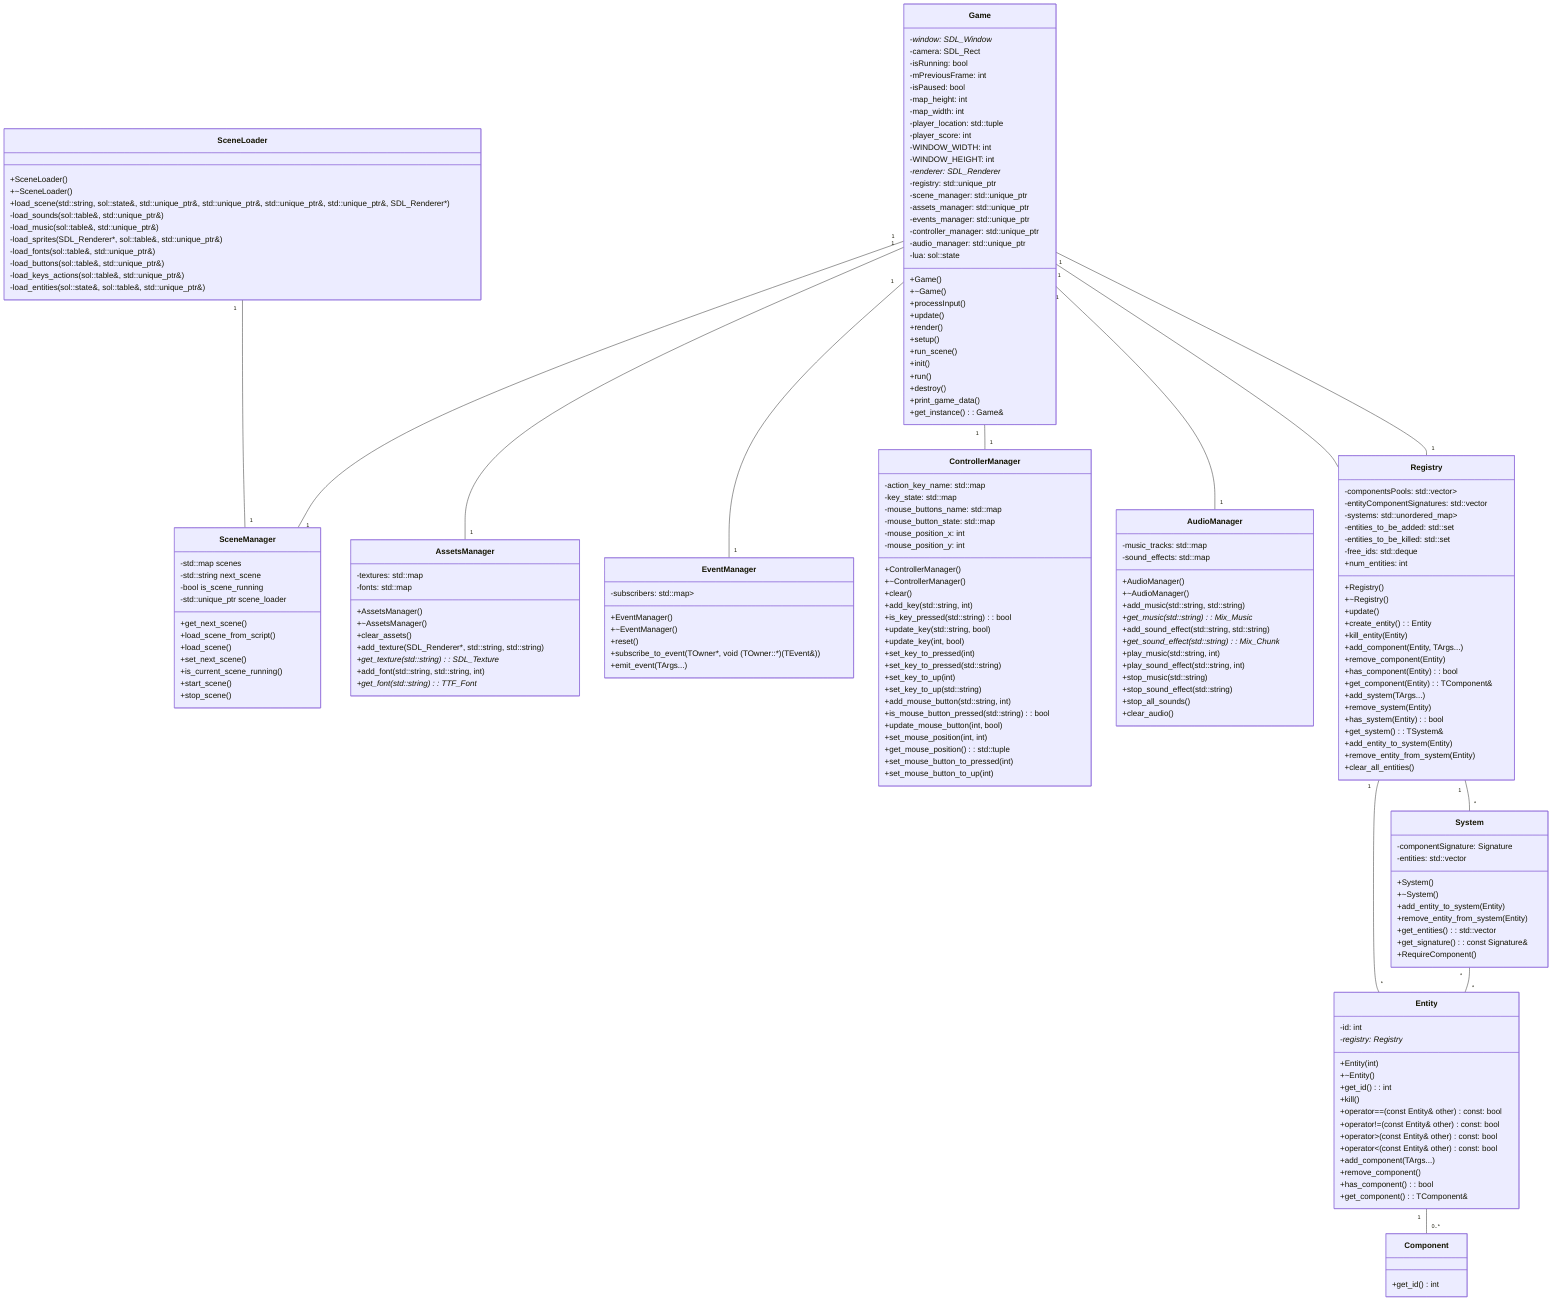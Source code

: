 classDiagram

    class Game {
        -window: SDL_Window*
        -camera: SDL_Rect
        -isRunning: bool
        -mPreviousFrame: int
        -isPaused: bool
        -map_height: int
        -map_width: int
        -player_location: std::tuple<int, int>
        -player_score: int
        -WINDOW_WIDTH: int
        -WINDOW_HEIGHT: int
        -renderer: SDL_Renderer*
        -registry: std::unique_ptr<Registry>
        -scene_manager: std::unique_ptr<SceneManager>
        -assets_manager: std::unique_ptr<AssetsManager>
        -events_manager: std::unique_ptr<EventManager>
        -controller_manager: std::unique_ptr<ControllerManager>
        -audio_manager: std::unique_ptr<AudioManager>
        -lua: sol::state
        +Game()
        +~Game()
        +processInput()
        +update()
        +render()
        +setup()
        +run_scene()
        +init()
        +run()
        +destroy()
        +print_game_data()
        +get_instance(): Game&
    }
    class SceneManager{
        -std::map<std::string, std::string> scenes
        -std::string next_scene
        -bool is_scene_running
        -std::unique_ptr<SceneLoader> scene_loader

        +get_next_scene()
        +load_scene_from_script()
        +load_scene()
        +set_next_scene()
        +is_current_scene_running()
        +start_scene()
        +stop_scene()
    }
    class AssetsManager {
        -textures: std::map<std::string, SDL_Texture*>
        -fonts: std::map<std::string, TTF_Font*>
        +AssetsManager()
        +~AssetsManager()
        +clear_assets()
        +add_texture(SDL_Renderer*, std::string, std::string)
        +get_texture(std::string): SDL_Texture*
        +add_font(std::string, std::string, int)
        +get_font(std::string): TTF_Font*
    }
    class EventManager {
        -subscribers: std::map<std::type_index, std::unique_ptr<handler_list>>
        +EventManager()
        +~EventManager()
        +reset()
        +subscribe_to_event<TEvent, TOwner>(TOwner*, void (TOwner::*)(TEvent&))
        +emit_event<TEvent, TArgs>(TArgs...)
    }

    class ControllerManager {
        -action_key_name: std::map<std::string, int>
        -key_state: std::map<int, bool>
        -mouse_buttons_name: std::map<std::string, int>
        -mouse_button_state: std::map<int, bool>
        -mouse_position_x: int
        -mouse_position_y: int
        +ControllerManager()
        +~ControllerManager()
        +clear()
        +add_key(std::string, int)
        +is_key_pressed(std::string): bool
        +update_key(std::string, bool)
        +update_key(int, bool)
        +set_key_to_pressed(int)
        +set_key_to_pressed(std::string)
        +set_key_to_up(int)
        +set_key_to_up(std::string)
        +add_mouse_button(std::string, int)
        +is_mouse_button_pressed(std::string): bool
        +update_mouse_button(int, bool)
        +set_mouse_position(int, int)
        +get_mouse_position(): std::tuple<int, int>
        +set_mouse_button_to_pressed(int)
        +set_mouse_button_to_up(int)
    }

    class AudioManager {
        -music_tracks: std::map<std::string, Mix_Music*>
        -sound_effects: std::map<std::string, Mix_Chunk*>
        +AudioManager()
        +~AudioManager()
        +add_music(std::string, std::string)
        +get_music(std::string): Mix_Music*
        +add_sound_effect(std::string, std::string)
        +get_sound_effect(std::string): Mix_Chunk*
        +play_music(std::string, int)
        +play_sound_effect(std::string, int)
        +stop_music(std::string)
        +stop_sound_effect(std::string)
        +stop_all_sounds()
        +clear_audio()
    }

    class Registry {
        -componentsPools: std::vector<std::shared_ptr<IPool>>
        -entityComponentSignatures: std::vector<Signature>
        -systems: std::unordered_map<std::type_index, std::shared_ptr<System>>
        -entities_to_be_added: std::set<Entity>
        -entities_to_be_killed: std::set<Entity>
        -free_ids: std::deque<int>
        +num_entities: int
        +Registry()
        +~Registry()
        +update()
        +create_entity(): Entity
        +kill_entity(Entity)
        +add_component<TComponent, TArgs>(Entity, TArgs...)
        +remove_component<TComponent>(Entity)
        +has_component<TComponent>(Entity): bool
        +get_component<TComponent>(Entity): TComponent&
        +add_system<TSystem, TArgs>(TArgs...)
        +remove_system<TSystem>(Entity)
        +has_system<TSystem>(Entity): bool
        +get_system<TSystem>(): TSystem&
        +add_entity_to_system(Entity)
        +remove_entity_from_system(Entity)
        +clear_all_entities()
    }
     class Entity {
        -id: int
        -registry: Registry*
        +Entity(int)
        +~Entity()
        +get_id(): int
        +kill()
        +operator==(const Entity& other) const: bool
        +operator!=(const Entity& other) const: bool
        +operator>(const Entity& other) const: bool
        +operator<(const Entity& other) const: bool   

        +add_component<TComponent, TArgs>(TArgs...)
        +remove_component<TComponent>()
        +has_component<TComponent>(): bool
        +get_component<TComponent>(): TComponent&
    }

    class System {
        -componentSignature: Signature
        -entities: std::vector<Entity>
        +System()
        +~System()
        +add_entity_to_system(Entity)
        +remove_entity_from_system(Entity)
        +get_entities(): std::vector<Entity>
        +get_signature(): const Signature&
        +RequireComponent<TComponent>()
    }


    class Component {
        +get_id() int
    }

    class SceneLoader {
        +SceneLoader()
        +~SceneLoader()
        +load_scene(std::string, sol::state&, std::unique_ptr<AssetsManager>&, std::unique_ptr<ControllerManager>&, std::unique_ptr<AudioManager>&, std::unique_ptr<Registry>&, SDL_Renderer*)
        -load_sounds(sol::table&, std::unique_ptr<AudioManager>&)
        -load_music(sol::table&, std::unique_ptr<AudioManager>&)
        -load_sprites(SDL_Renderer*, sol::table&, std::unique_ptr<AssetsManager>&)
        -load_fonts(sol::table&, std::unique_ptr<AssetsManager>&)
        -load_buttons(sol::table&, std::unique_ptr<ControllerManager>&)
        -load_keys_actions(sol::table&, std::unique_ptr<ControllerManager>&)
        -load_entities(sol::state&, sol::table&, std::unique_ptr<Registry>&)
    }


    SceneLoader "1" -- "1" SceneManager
    Game "1" -- "1" Registry
    Game "1" -- "1" SceneManager
    Game "1" -- "1" AssetsManager
    Game "1" -- "1" EventManager
    Game "1" -- "1" ControllerManager
    Game "1" -- "1" AudioManager
    Game "1" -- "1" Registry
    Registry "1" -- "*" Entity
    Registry "1" -- "*" System
    Entity "1" -- "0..*" Component
    System "*" -- "*" Entity
